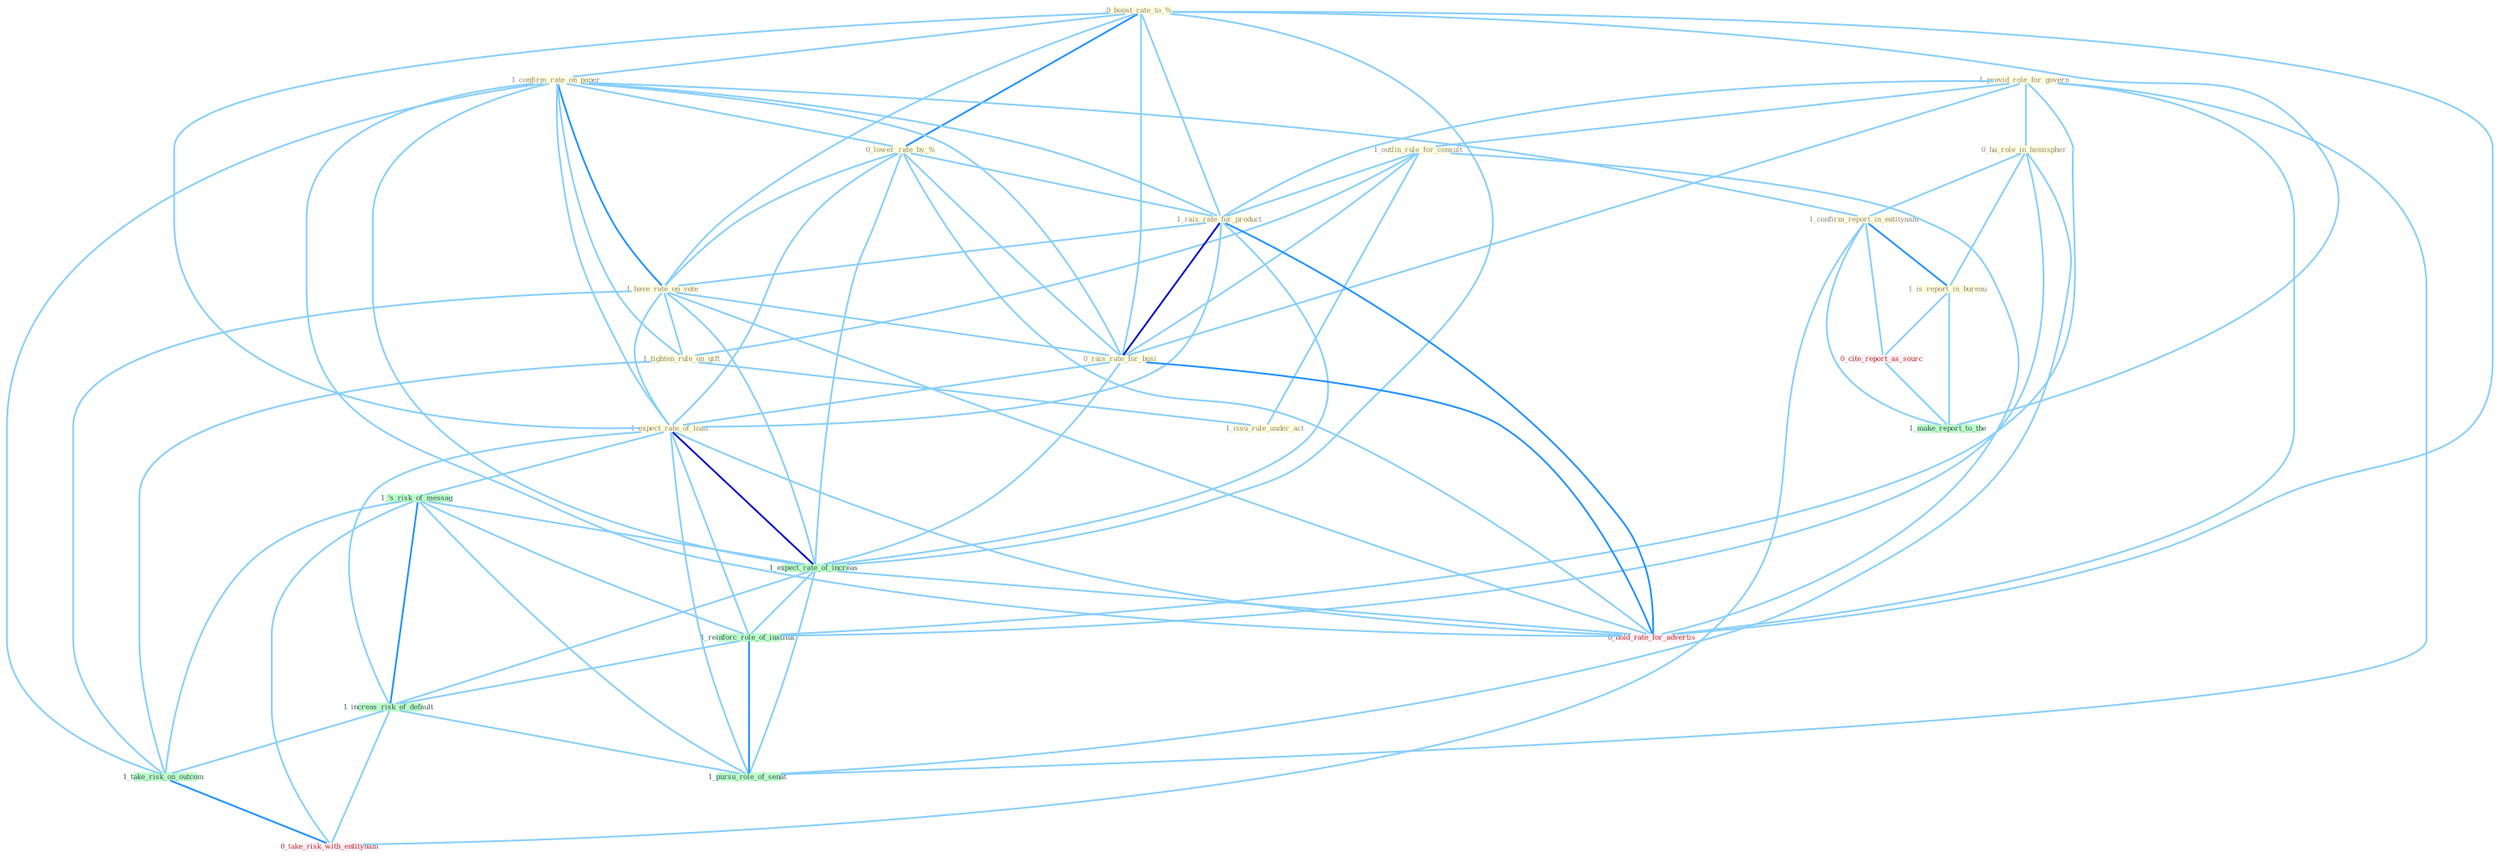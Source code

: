 Graph G{ 
    node
    [shape=polygon,style=filled,width=.5,height=.06,color="#BDFCC9",fixedsize=true,fontsize=4,
    fontcolor="#2f4f4f"];
    {node
    [color="#ffffe0", fontcolor="#8b7d6b"] "0_boost_rate_to_% " "1_provid_role_for_govern " "1_confirm_rate_on_paper " "1_outlin_rule_for_consult " "0_ha_role_in_hemispher " "1_confirm_report_in_entitynam " "0_lower_rate_by_% " "1_rais_rate_for_product " "1_is_report_in_bureau " "1_have_rate_on_vote " "1_tighten_rule_on_gift " "0_rais_rate_for_busi " "1_issu_rule_under_act " "1_expect_rate_of_loan "}
{node [color="#fff0f5", fontcolor="#b22222"] "0_cite_report_as_sourc " "0_take_risk_with_entitynam " "0_hold_rate_for_advertis "}
edge [color="#B0E2FF"];

	"0_boost_rate_to_% " -- "1_confirm_rate_on_paper " [w="1", color="#87cefa" ];
	"0_boost_rate_to_% " -- "0_lower_rate_by_% " [w="2", color="#1e90ff" , len=0.8];
	"0_boost_rate_to_% " -- "1_rais_rate_for_product " [w="1", color="#87cefa" ];
	"0_boost_rate_to_% " -- "1_have_rate_on_vote " [w="1", color="#87cefa" ];
	"0_boost_rate_to_% " -- "0_rais_rate_for_busi " [w="1", color="#87cefa" ];
	"0_boost_rate_to_% " -- "1_expect_rate_of_loan " [w="1", color="#87cefa" ];
	"0_boost_rate_to_% " -- "1_expect_rate_of_increas " [w="1", color="#87cefa" ];
	"0_boost_rate_to_% " -- "1_make_report_to_the " [w="1", color="#87cefa" ];
	"0_boost_rate_to_% " -- "0_hold_rate_for_advertis " [w="1", color="#87cefa" ];
	"1_provid_role_for_govern " -- "1_outlin_rule_for_consult " [w="1", color="#87cefa" ];
	"1_provid_role_for_govern " -- "0_ha_role_in_hemispher " [w="1", color="#87cefa" ];
	"1_provid_role_for_govern " -- "1_rais_rate_for_product " [w="1", color="#87cefa" ];
	"1_provid_role_for_govern " -- "0_rais_rate_for_busi " [w="1", color="#87cefa" ];
	"1_provid_role_for_govern " -- "1_reinforc_role_of_institut " [w="1", color="#87cefa" ];
	"1_provid_role_for_govern " -- "1_pursu_role_of_senat " [w="1", color="#87cefa" ];
	"1_provid_role_for_govern " -- "0_hold_rate_for_advertis " [w="1", color="#87cefa" ];
	"1_confirm_rate_on_paper " -- "1_confirm_report_in_entitynam " [w="1", color="#87cefa" ];
	"1_confirm_rate_on_paper " -- "0_lower_rate_by_% " [w="1", color="#87cefa" ];
	"1_confirm_rate_on_paper " -- "1_rais_rate_for_product " [w="1", color="#87cefa" ];
	"1_confirm_rate_on_paper " -- "1_have_rate_on_vote " [w="2", color="#1e90ff" , len=0.8];
	"1_confirm_rate_on_paper " -- "1_tighten_rule_on_gift " [w="1", color="#87cefa" ];
	"1_confirm_rate_on_paper " -- "0_rais_rate_for_busi " [w="1", color="#87cefa" ];
	"1_confirm_rate_on_paper " -- "1_expect_rate_of_loan " [w="1", color="#87cefa" ];
	"1_confirm_rate_on_paper " -- "1_expect_rate_of_increas " [w="1", color="#87cefa" ];
	"1_confirm_rate_on_paper " -- "1_take_risk_on_outcom " [w="1", color="#87cefa" ];
	"1_confirm_rate_on_paper " -- "0_hold_rate_for_advertis " [w="1", color="#87cefa" ];
	"1_outlin_rule_for_consult " -- "1_rais_rate_for_product " [w="1", color="#87cefa" ];
	"1_outlin_rule_for_consult " -- "1_tighten_rule_on_gift " [w="1", color="#87cefa" ];
	"1_outlin_rule_for_consult " -- "0_rais_rate_for_busi " [w="1", color="#87cefa" ];
	"1_outlin_rule_for_consult " -- "1_issu_rule_under_act " [w="1", color="#87cefa" ];
	"1_outlin_rule_for_consult " -- "0_hold_rate_for_advertis " [w="1", color="#87cefa" ];
	"0_ha_role_in_hemispher " -- "1_confirm_report_in_entitynam " [w="1", color="#87cefa" ];
	"0_ha_role_in_hemispher " -- "1_is_report_in_bureau " [w="1", color="#87cefa" ];
	"0_ha_role_in_hemispher " -- "1_reinforc_role_of_institut " [w="1", color="#87cefa" ];
	"0_ha_role_in_hemispher " -- "1_pursu_role_of_senat " [w="1", color="#87cefa" ];
	"1_confirm_report_in_entitynam " -- "1_is_report_in_bureau " [w="2", color="#1e90ff" , len=0.8];
	"1_confirm_report_in_entitynam " -- "0_cite_report_as_sourc " [w="1", color="#87cefa" ];
	"1_confirm_report_in_entitynam " -- "1_make_report_to_the " [w="1", color="#87cefa" ];
	"1_confirm_report_in_entitynam " -- "0_take_risk_with_entitynam " [w="1", color="#87cefa" ];
	"0_lower_rate_by_% " -- "1_rais_rate_for_product " [w="1", color="#87cefa" ];
	"0_lower_rate_by_% " -- "1_have_rate_on_vote " [w="1", color="#87cefa" ];
	"0_lower_rate_by_% " -- "0_rais_rate_for_busi " [w="1", color="#87cefa" ];
	"0_lower_rate_by_% " -- "1_expect_rate_of_loan " [w="1", color="#87cefa" ];
	"0_lower_rate_by_% " -- "1_expect_rate_of_increas " [w="1", color="#87cefa" ];
	"0_lower_rate_by_% " -- "0_hold_rate_for_advertis " [w="1", color="#87cefa" ];
	"1_rais_rate_for_product " -- "1_have_rate_on_vote " [w="1", color="#87cefa" ];
	"1_rais_rate_for_product " -- "0_rais_rate_for_busi " [w="3", color="#0000cd" , len=0.6];
	"1_rais_rate_for_product " -- "1_expect_rate_of_loan " [w="1", color="#87cefa" ];
	"1_rais_rate_for_product " -- "1_expect_rate_of_increas " [w="1", color="#87cefa" ];
	"1_rais_rate_for_product " -- "0_hold_rate_for_advertis " [w="2", color="#1e90ff" , len=0.8];
	"1_is_report_in_bureau " -- "0_cite_report_as_sourc " [w="1", color="#87cefa" ];
	"1_is_report_in_bureau " -- "1_make_report_to_the " [w="1", color="#87cefa" ];
	"1_have_rate_on_vote " -- "1_tighten_rule_on_gift " [w="1", color="#87cefa" ];
	"1_have_rate_on_vote " -- "0_rais_rate_for_busi " [w="1", color="#87cefa" ];
	"1_have_rate_on_vote " -- "1_expect_rate_of_loan " [w="1", color="#87cefa" ];
	"1_have_rate_on_vote " -- "1_expect_rate_of_increas " [w="1", color="#87cefa" ];
	"1_have_rate_on_vote " -- "1_take_risk_on_outcom " [w="1", color="#87cefa" ];
	"1_have_rate_on_vote " -- "0_hold_rate_for_advertis " [w="1", color="#87cefa" ];
	"1_tighten_rule_on_gift " -- "1_issu_rule_under_act " [w="1", color="#87cefa" ];
	"1_tighten_rule_on_gift " -- "1_take_risk_on_outcom " [w="1", color="#87cefa" ];
	"0_rais_rate_for_busi " -- "1_expect_rate_of_loan " [w="1", color="#87cefa" ];
	"0_rais_rate_for_busi " -- "1_expect_rate_of_increas " [w="1", color="#87cefa" ];
	"0_rais_rate_for_busi " -- "0_hold_rate_for_advertis " [w="2", color="#1e90ff" , len=0.8];
	"1_expect_rate_of_loan " -- "1_'s_risk_of_messag " [w="1", color="#87cefa" ];
	"1_expect_rate_of_loan " -- "1_expect_rate_of_increas " [w="3", color="#0000cd" , len=0.6];
	"1_expect_rate_of_loan " -- "1_reinforc_role_of_institut " [w="1", color="#87cefa" ];
	"1_expect_rate_of_loan " -- "1_increas_risk_of_default " [w="1", color="#87cefa" ];
	"1_expect_rate_of_loan " -- "1_pursu_role_of_senat " [w="1", color="#87cefa" ];
	"1_expect_rate_of_loan " -- "0_hold_rate_for_advertis " [w="1", color="#87cefa" ];
	"1_'s_risk_of_messag " -- "1_expect_rate_of_increas " [w="1", color="#87cefa" ];
	"1_'s_risk_of_messag " -- "1_reinforc_role_of_institut " [w="1", color="#87cefa" ];
	"1_'s_risk_of_messag " -- "1_increas_risk_of_default " [w="2", color="#1e90ff" , len=0.8];
	"1_'s_risk_of_messag " -- "1_take_risk_on_outcom " [w="1", color="#87cefa" ];
	"1_'s_risk_of_messag " -- "1_pursu_role_of_senat " [w="1", color="#87cefa" ];
	"1_'s_risk_of_messag " -- "0_take_risk_with_entitynam " [w="1", color="#87cefa" ];
	"1_expect_rate_of_increas " -- "1_reinforc_role_of_institut " [w="1", color="#87cefa" ];
	"1_expect_rate_of_increas " -- "1_increas_risk_of_default " [w="1", color="#87cefa" ];
	"1_expect_rate_of_increas " -- "1_pursu_role_of_senat " [w="1", color="#87cefa" ];
	"1_expect_rate_of_increas " -- "0_hold_rate_for_advertis " [w="1", color="#87cefa" ];
	"1_reinforc_role_of_institut " -- "1_increas_risk_of_default " [w="1", color="#87cefa" ];
	"1_reinforc_role_of_institut " -- "1_pursu_role_of_senat " [w="2", color="#1e90ff" , len=0.8];
	"1_increas_risk_of_default " -- "1_take_risk_on_outcom " [w="1", color="#87cefa" ];
	"1_increas_risk_of_default " -- "1_pursu_role_of_senat " [w="1", color="#87cefa" ];
	"1_increas_risk_of_default " -- "0_take_risk_with_entitynam " [w="1", color="#87cefa" ];
	"1_take_risk_on_outcom " -- "0_take_risk_with_entitynam " [w="2", color="#1e90ff" , len=0.8];
	"0_cite_report_as_sourc " -- "1_make_report_to_the " [w="1", color="#87cefa" ];
}